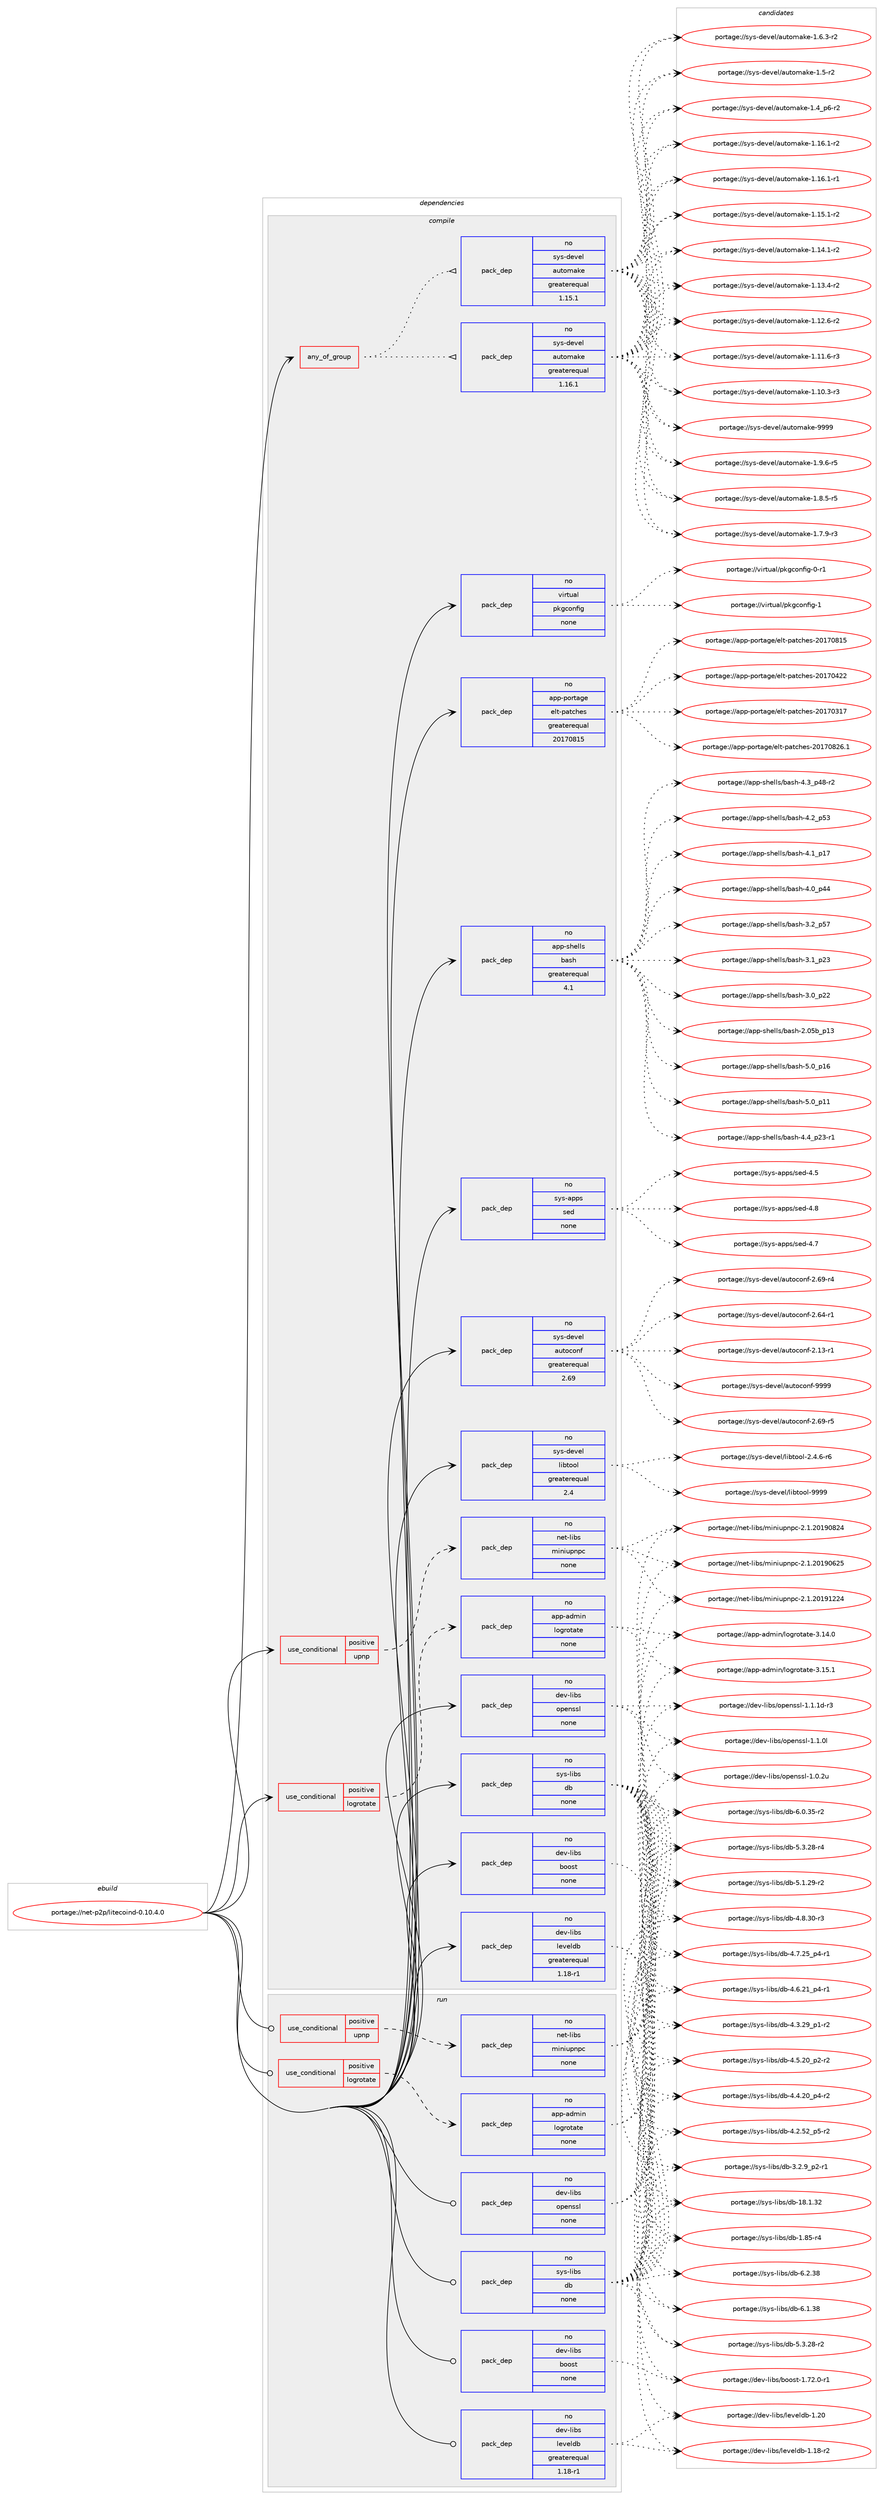 digraph prolog {

# *************
# Graph options
# *************

newrank=true;
concentrate=true;
compound=true;
graph [rankdir=LR,fontname=Helvetica,fontsize=10,ranksep=1.5];#, ranksep=2.5, nodesep=0.2];
edge  [arrowhead=vee];
node  [fontname=Helvetica,fontsize=10];

# **********
# The ebuild
# **********

subgraph cluster_leftcol {
color=gray;
rank=same;
label=<<i>ebuild</i>>;
id [label="portage://net-p2p/litecoind-0.10.4.0", color=red, width=4, href="../net-p2p/litecoind-0.10.4.0.svg"];
}

# ****************
# The dependencies
# ****************

subgraph cluster_midcol {
color=gray;
label=<<i>dependencies</i>>;
subgraph cluster_compile {
fillcolor="#eeeeee";
style=filled;
label=<<i>compile</i>>;
subgraph any1810 {
dependency113803 [label=<<TABLE BORDER="0" CELLBORDER="1" CELLSPACING="0" CELLPADDING="4"><TR><TD CELLPADDING="10">any_of_group</TD></TR></TABLE>>, shape=none, color=red];subgraph pack88782 {
dependency113804 [label=<<TABLE BORDER="0" CELLBORDER="1" CELLSPACING="0" CELLPADDING="4" WIDTH="220"><TR><TD ROWSPAN="6" CELLPADDING="30">pack_dep</TD></TR><TR><TD WIDTH="110">no</TD></TR><TR><TD>sys-devel</TD></TR><TR><TD>automake</TD></TR><TR><TD>greaterequal</TD></TR><TR><TD>1.16.1</TD></TR></TABLE>>, shape=none, color=blue];
}
dependency113803:e -> dependency113804:w [weight=20,style="dotted",arrowhead="oinv"];
subgraph pack88783 {
dependency113805 [label=<<TABLE BORDER="0" CELLBORDER="1" CELLSPACING="0" CELLPADDING="4" WIDTH="220"><TR><TD ROWSPAN="6" CELLPADDING="30">pack_dep</TD></TR><TR><TD WIDTH="110">no</TD></TR><TR><TD>sys-devel</TD></TR><TR><TD>automake</TD></TR><TR><TD>greaterequal</TD></TR><TR><TD>1.15.1</TD></TR></TABLE>>, shape=none, color=blue];
}
dependency113803:e -> dependency113805:w [weight=20,style="dotted",arrowhead="oinv"];
}
id:e -> dependency113803:w [weight=20,style="solid",arrowhead="vee"];
subgraph cond23112 {
dependency113806 [label=<<TABLE BORDER="0" CELLBORDER="1" CELLSPACING="0" CELLPADDING="4"><TR><TD ROWSPAN="3" CELLPADDING="10">use_conditional</TD></TR><TR><TD>positive</TD></TR><TR><TD>logrotate</TD></TR></TABLE>>, shape=none, color=red];
subgraph pack88784 {
dependency113807 [label=<<TABLE BORDER="0" CELLBORDER="1" CELLSPACING="0" CELLPADDING="4" WIDTH="220"><TR><TD ROWSPAN="6" CELLPADDING="30">pack_dep</TD></TR><TR><TD WIDTH="110">no</TD></TR><TR><TD>app-admin</TD></TR><TR><TD>logrotate</TD></TR><TR><TD>none</TD></TR><TR><TD></TD></TR></TABLE>>, shape=none, color=blue];
}
dependency113806:e -> dependency113807:w [weight=20,style="dashed",arrowhead="vee"];
}
id:e -> dependency113806:w [weight=20,style="solid",arrowhead="vee"];
subgraph cond23113 {
dependency113808 [label=<<TABLE BORDER="0" CELLBORDER="1" CELLSPACING="0" CELLPADDING="4"><TR><TD ROWSPAN="3" CELLPADDING="10">use_conditional</TD></TR><TR><TD>positive</TD></TR><TR><TD>upnp</TD></TR></TABLE>>, shape=none, color=red];
subgraph pack88785 {
dependency113809 [label=<<TABLE BORDER="0" CELLBORDER="1" CELLSPACING="0" CELLPADDING="4" WIDTH="220"><TR><TD ROWSPAN="6" CELLPADDING="30">pack_dep</TD></TR><TR><TD WIDTH="110">no</TD></TR><TR><TD>net-libs</TD></TR><TR><TD>miniupnpc</TD></TR><TR><TD>none</TD></TR><TR><TD></TD></TR></TABLE>>, shape=none, color=blue];
}
dependency113808:e -> dependency113809:w [weight=20,style="dashed",arrowhead="vee"];
}
id:e -> dependency113808:w [weight=20,style="solid",arrowhead="vee"];
subgraph pack88786 {
dependency113810 [label=<<TABLE BORDER="0" CELLBORDER="1" CELLSPACING="0" CELLPADDING="4" WIDTH="220"><TR><TD ROWSPAN="6" CELLPADDING="30">pack_dep</TD></TR><TR><TD WIDTH="110">no</TD></TR><TR><TD>app-portage</TD></TR><TR><TD>elt-patches</TD></TR><TR><TD>greaterequal</TD></TR><TR><TD>20170815</TD></TR></TABLE>>, shape=none, color=blue];
}
id:e -> dependency113810:w [weight=20,style="solid",arrowhead="vee"];
subgraph pack88787 {
dependency113811 [label=<<TABLE BORDER="0" CELLBORDER="1" CELLSPACING="0" CELLPADDING="4" WIDTH="220"><TR><TD ROWSPAN="6" CELLPADDING="30">pack_dep</TD></TR><TR><TD WIDTH="110">no</TD></TR><TR><TD>app-shells</TD></TR><TR><TD>bash</TD></TR><TR><TD>greaterequal</TD></TR><TR><TD>4.1</TD></TR></TABLE>>, shape=none, color=blue];
}
id:e -> dependency113811:w [weight=20,style="solid",arrowhead="vee"];
subgraph pack88788 {
dependency113812 [label=<<TABLE BORDER="0" CELLBORDER="1" CELLSPACING="0" CELLPADDING="4" WIDTH="220"><TR><TD ROWSPAN="6" CELLPADDING="30">pack_dep</TD></TR><TR><TD WIDTH="110">no</TD></TR><TR><TD>dev-libs</TD></TR><TR><TD>boost</TD></TR><TR><TD>none</TD></TR><TR><TD></TD></TR></TABLE>>, shape=none, color=blue];
}
id:e -> dependency113812:w [weight=20,style="solid",arrowhead="vee"];
subgraph pack88789 {
dependency113813 [label=<<TABLE BORDER="0" CELLBORDER="1" CELLSPACING="0" CELLPADDING="4" WIDTH="220"><TR><TD ROWSPAN="6" CELLPADDING="30">pack_dep</TD></TR><TR><TD WIDTH="110">no</TD></TR><TR><TD>dev-libs</TD></TR><TR><TD>leveldb</TD></TR><TR><TD>greaterequal</TD></TR><TR><TD>1.18-r1</TD></TR></TABLE>>, shape=none, color=blue];
}
id:e -> dependency113813:w [weight=20,style="solid",arrowhead="vee"];
subgraph pack88790 {
dependency113814 [label=<<TABLE BORDER="0" CELLBORDER="1" CELLSPACING="0" CELLPADDING="4" WIDTH="220"><TR><TD ROWSPAN="6" CELLPADDING="30">pack_dep</TD></TR><TR><TD WIDTH="110">no</TD></TR><TR><TD>dev-libs</TD></TR><TR><TD>openssl</TD></TR><TR><TD>none</TD></TR><TR><TD></TD></TR></TABLE>>, shape=none, color=blue];
}
id:e -> dependency113814:w [weight=20,style="solid",arrowhead="vee"];
subgraph pack88791 {
dependency113815 [label=<<TABLE BORDER="0" CELLBORDER="1" CELLSPACING="0" CELLPADDING="4" WIDTH="220"><TR><TD ROWSPAN="6" CELLPADDING="30">pack_dep</TD></TR><TR><TD WIDTH="110">no</TD></TR><TR><TD>sys-apps</TD></TR><TR><TD>sed</TD></TR><TR><TD>none</TD></TR><TR><TD></TD></TR></TABLE>>, shape=none, color=blue];
}
id:e -> dependency113815:w [weight=20,style="solid",arrowhead="vee"];
subgraph pack88792 {
dependency113816 [label=<<TABLE BORDER="0" CELLBORDER="1" CELLSPACING="0" CELLPADDING="4" WIDTH="220"><TR><TD ROWSPAN="6" CELLPADDING="30">pack_dep</TD></TR><TR><TD WIDTH="110">no</TD></TR><TR><TD>sys-devel</TD></TR><TR><TD>autoconf</TD></TR><TR><TD>greaterequal</TD></TR><TR><TD>2.69</TD></TR></TABLE>>, shape=none, color=blue];
}
id:e -> dependency113816:w [weight=20,style="solid",arrowhead="vee"];
subgraph pack88793 {
dependency113817 [label=<<TABLE BORDER="0" CELLBORDER="1" CELLSPACING="0" CELLPADDING="4" WIDTH="220"><TR><TD ROWSPAN="6" CELLPADDING="30">pack_dep</TD></TR><TR><TD WIDTH="110">no</TD></TR><TR><TD>sys-devel</TD></TR><TR><TD>libtool</TD></TR><TR><TD>greaterequal</TD></TR><TR><TD>2.4</TD></TR></TABLE>>, shape=none, color=blue];
}
id:e -> dependency113817:w [weight=20,style="solid",arrowhead="vee"];
subgraph pack88794 {
dependency113818 [label=<<TABLE BORDER="0" CELLBORDER="1" CELLSPACING="0" CELLPADDING="4" WIDTH="220"><TR><TD ROWSPAN="6" CELLPADDING="30">pack_dep</TD></TR><TR><TD WIDTH="110">no</TD></TR><TR><TD>sys-libs</TD></TR><TR><TD>db</TD></TR><TR><TD>none</TD></TR><TR><TD></TD></TR></TABLE>>, shape=none, color=blue];
}
id:e -> dependency113818:w [weight=20,style="solid",arrowhead="vee"];
subgraph pack88795 {
dependency113819 [label=<<TABLE BORDER="0" CELLBORDER="1" CELLSPACING="0" CELLPADDING="4" WIDTH="220"><TR><TD ROWSPAN="6" CELLPADDING="30">pack_dep</TD></TR><TR><TD WIDTH="110">no</TD></TR><TR><TD>virtual</TD></TR><TR><TD>pkgconfig</TD></TR><TR><TD>none</TD></TR><TR><TD></TD></TR></TABLE>>, shape=none, color=blue];
}
id:e -> dependency113819:w [weight=20,style="solid",arrowhead="vee"];
}
subgraph cluster_compileandrun {
fillcolor="#eeeeee";
style=filled;
label=<<i>compile and run</i>>;
}
subgraph cluster_run {
fillcolor="#eeeeee";
style=filled;
label=<<i>run</i>>;
subgraph cond23114 {
dependency113820 [label=<<TABLE BORDER="0" CELLBORDER="1" CELLSPACING="0" CELLPADDING="4"><TR><TD ROWSPAN="3" CELLPADDING="10">use_conditional</TD></TR><TR><TD>positive</TD></TR><TR><TD>logrotate</TD></TR></TABLE>>, shape=none, color=red];
subgraph pack88796 {
dependency113821 [label=<<TABLE BORDER="0" CELLBORDER="1" CELLSPACING="0" CELLPADDING="4" WIDTH="220"><TR><TD ROWSPAN="6" CELLPADDING="30">pack_dep</TD></TR><TR><TD WIDTH="110">no</TD></TR><TR><TD>app-admin</TD></TR><TR><TD>logrotate</TD></TR><TR><TD>none</TD></TR><TR><TD></TD></TR></TABLE>>, shape=none, color=blue];
}
dependency113820:e -> dependency113821:w [weight=20,style="dashed",arrowhead="vee"];
}
id:e -> dependency113820:w [weight=20,style="solid",arrowhead="odot"];
subgraph cond23115 {
dependency113822 [label=<<TABLE BORDER="0" CELLBORDER="1" CELLSPACING="0" CELLPADDING="4"><TR><TD ROWSPAN="3" CELLPADDING="10">use_conditional</TD></TR><TR><TD>positive</TD></TR><TR><TD>upnp</TD></TR></TABLE>>, shape=none, color=red];
subgraph pack88797 {
dependency113823 [label=<<TABLE BORDER="0" CELLBORDER="1" CELLSPACING="0" CELLPADDING="4" WIDTH="220"><TR><TD ROWSPAN="6" CELLPADDING="30">pack_dep</TD></TR><TR><TD WIDTH="110">no</TD></TR><TR><TD>net-libs</TD></TR><TR><TD>miniupnpc</TD></TR><TR><TD>none</TD></TR><TR><TD></TD></TR></TABLE>>, shape=none, color=blue];
}
dependency113822:e -> dependency113823:w [weight=20,style="dashed",arrowhead="vee"];
}
id:e -> dependency113822:w [weight=20,style="solid",arrowhead="odot"];
subgraph pack88798 {
dependency113824 [label=<<TABLE BORDER="0" CELLBORDER="1" CELLSPACING="0" CELLPADDING="4" WIDTH="220"><TR><TD ROWSPAN="6" CELLPADDING="30">pack_dep</TD></TR><TR><TD WIDTH="110">no</TD></TR><TR><TD>dev-libs</TD></TR><TR><TD>boost</TD></TR><TR><TD>none</TD></TR><TR><TD></TD></TR></TABLE>>, shape=none, color=blue];
}
id:e -> dependency113824:w [weight=20,style="solid",arrowhead="odot"];
subgraph pack88799 {
dependency113825 [label=<<TABLE BORDER="0" CELLBORDER="1" CELLSPACING="0" CELLPADDING="4" WIDTH="220"><TR><TD ROWSPAN="6" CELLPADDING="30">pack_dep</TD></TR><TR><TD WIDTH="110">no</TD></TR><TR><TD>dev-libs</TD></TR><TR><TD>leveldb</TD></TR><TR><TD>greaterequal</TD></TR><TR><TD>1.18-r1</TD></TR></TABLE>>, shape=none, color=blue];
}
id:e -> dependency113825:w [weight=20,style="solid",arrowhead="odot"];
subgraph pack88800 {
dependency113826 [label=<<TABLE BORDER="0" CELLBORDER="1" CELLSPACING="0" CELLPADDING="4" WIDTH="220"><TR><TD ROWSPAN="6" CELLPADDING="30">pack_dep</TD></TR><TR><TD WIDTH="110">no</TD></TR><TR><TD>dev-libs</TD></TR><TR><TD>openssl</TD></TR><TR><TD>none</TD></TR><TR><TD></TD></TR></TABLE>>, shape=none, color=blue];
}
id:e -> dependency113826:w [weight=20,style="solid",arrowhead="odot"];
subgraph pack88801 {
dependency113827 [label=<<TABLE BORDER="0" CELLBORDER="1" CELLSPACING="0" CELLPADDING="4" WIDTH="220"><TR><TD ROWSPAN="6" CELLPADDING="30">pack_dep</TD></TR><TR><TD WIDTH="110">no</TD></TR><TR><TD>sys-libs</TD></TR><TR><TD>db</TD></TR><TR><TD>none</TD></TR><TR><TD></TD></TR></TABLE>>, shape=none, color=blue];
}
id:e -> dependency113827:w [weight=20,style="solid",arrowhead="odot"];
}
}

# **************
# The candidates
# **************

subgraph cluster_choices {
rank=same;
color=gray;
label=<<i>candidates</i>>;

subgraph choice88782 {
color=black;
nodesep=1;
choice115121115451001011181011084797117116111109971071014557575757 [label="portage://sys-devel/automake-9999", color=red, width=4,href="../sys-devel/automake-9999.svg"];
choice115121115451001011181011084797117116111109971071014549465746544511453 [label="portage://sys-devel/automake-1.9.6-r5", color=red, width=4,href="../sys-devel/automake-1.9.6-r5.svg"];
choice115121115451001011181011084797117116111109971071014549465646534511453 [label="portage://sys-devel/automake-1.8.5-r5", color=red, width=4,href="../sys-devel/automake-1.8.5-r5.svg"];
choice115121115451001011181011084797117116111109971071014549465546574511451 [label="portage://sys-devel/automake-1.7.9-r3", color=red, width=4,href="../sys-devel/automake-1.7.9-r3.svg"];
choice115121115451001011181011084797117116111109971071014549465446514511450 [label="portage://sys-devel/automake-1.6.3-r2", color=red, width=4,href="../sys-devel/automake-1.6.3-r2.svg"];
choice11512111545100101118101108479711711611110997107101454946534511450 [label="portage://sys-devel/automake-1.5-r2", color=red, width=4,href="../sys-devel/automake-1.5-r2.svg"];
choice115121115451001011181011084797117116111109971071014549465295112544511450 [label="portage://sys-devel/automake-1.4_p6-r2", color=red, width=4,href="../sys-devel/automake-1.4_p6-r2.svg"];
choice11512111545100101118101108479711711611110997107101454946495446494511450 [label="portage://sys-devel/automake-1.16.1-r2", color=red, width=4,href="../sys-devel/automake-1.16.1-r2.svg"];
choice11512111545100101118101108479711711611110997107101454946495446494511449 [label="portage://sys-devel/automake-1.16.1-r1", color=red, width=4,href="../sys-devel/automake-1.16.1-r1.svg"];
choice11512111545100101118101108479711711611110997107101454946495346494511450 [label="portage://sys-devel/automake-1.15.1-r2", color=red, width=4,href="../sys-devel/automake-1.15.1-r2.svg"];
choice11512111545100101118101108479711711611110997107101454946495246494511450 [label="portage://sys-devel/automake-1.14.1-r2", color=red, width=4,href="../sys-devel/automake-1.14.1-r2.svg"];
choice11512111545100101118101108479711711611110997107101454946495146524511450 [label="portage://sys-devel/automake-1.13.4-r2", color=red, width=4,href="../sys-devel/automake-1.13.4-r2.svg"];
choice11512111545100101118101108479711711611110997107101454946495046544511450 [label="portage://sys-devel/automake-1.12.6-r2", color=red, width=4,href="../sys-devel/automake-1.12.6-r2.svg"];
choice11512111545100101118101108479711711611110997107101454946494946544511451 [label="portage://sys-devel/automake-1.11.6-r3", color=red, width=4,href="../sys-devel/automake-1.11.6-r3.svg"];
choice11512111545100101118101108479711711611110997107101454946494846514511451 [label="portage://sys-devel/automake-1.10.3-r3", color=red, width=4,href="../sys-devel/automake-1.10.3-r3.svg"];
dependency113804:e -> choice115121115451001011181011084797117116111109971071014557575757:w [style=dotted,weight="100"];
dependency113804:e -> choice115121115451001011181011084797117116111109971071014549465746544511453:w [style=dotted,weight="100"];
dependency113804:e -> choice115121115451001011181011084797117116111109971071014549465646534511453:w [style=dotted,weight="100"];
dependency113804:e -> choice115121115451001011181011084797117116111109971071014549465546574511451:w [style=dotted,weight="100"];
dependency113804:e -> choice115121115451001011181011084797117116111109971071014549465446514511450:w [style=dotted,weight="100"];
dependency113804:e -> choice11512111545100101118101108479711711611110997107101454946534511450:w [style=dotted,weight="100"];
dependency113804:e -> choice115121115451001011181011084797117116111109971071014549465295112544511450:w [style=dotted,weight="100"];
dependency113804:e -> choice11512111545100101118101108479711711611110997107101454946495446494511450:w [style=dotted,weight="100"];
dependency113804:e -> choice11512111545100101118101108479711711611110997107101454946495446494511449:w [style=dotted,weight="100"];
dependency113804:e -> choice11512111545100101118101108479711711611110997107101454946495346494511450:w [style=dotted,weight="100"];
dependency113804:e -> choice11512111545100101118101108479711711611110997107101454946495246494511450:w [style=dotted,weight="100"];
dependency113804:e -> choice11512111545100101118101108479711711611110997107101454946495146524511450:w [style=dotted,weight="100"];
dependency113804:e -> choice11512111545100101118101108479711711611110997107101454946495046544511450:w [style=dotted,weight="100"];
dependency113804:e -> choice11512111545100101118101108479711711611110997107101454946494946544511451:w [style=dotted,weight="100"];
dependency113804:e -> choice11512111545100101118101108479711711611110997107101454946494846514511451:w [style=dotted,weight="100"];
}
subgraph choice88783 {
color=black;
nodesep=1;
choice115121115451001011181011084797117116111109971071014557575757 [label="portage://sys-devel/automake-9999", color=red, width=4,href="../sys-devel/automake-9999.svg"];
choice115121115451001011181011084797117116111109971071014549465746544511453 [label="portage://sys-devel/automake-1.9.6-r5", color=red, width=4,href="../sys-devel/automake-1.9.6-r5.svg"];
choice115121115451001011181011084797117116111109971071014549465646534511453 [label="portage://sys-devel/automake-1.8.5-r5", color=red, width=4,href="../sys-devel/automake-1.8.5-r5.svg"];
choice115121115451001011181011084797117116111109971071014549465546574511451 [label="portage://sys-devel/automake-1.7.9-r3", color=red, width=4,href="../sys-devel/automake-1.7.9-r3.svg"];
choice115121115451001011181011084797117116111109971071014549465446514511450 [label="portage://sys-devel/automake-1.6.3-r2", color=red, width=4,href="../sys-devel/automake-1.6.3-r2.svg"];
choice11512111545100101118101108479711711611110997107101454946534511450 [label="portage://sys-devel/automake-1.5-r2", color=red, width=4,href="../sys-devel/automake-1.5-r2.svg"];
choice115121115451001011181011084797117116111109971071014549465295112544511450 [label="portage://sys-devel/automake-1.4_p6-r2", color=red, width=4,href="../sys-devel/automake-1.4_p6-r2.svg"];
choice11512111545100101118101108479711711611110997107101454946495446494511450 [label="portage://sys-devel/automake-1.16.1-r2", color=red, width=4,href="../sys-devel/automake-1.16.1-r2.svg"];
choice11512111545100101118101108479711711611110997107101454946495446494511449 [label="portage://sys-devel/automake-1.16.1-r1", color=red, width=4,href="../sys-devel/automake-1.16.1-r1.svg"];
choice11512111545100101118101108479711711611110997107101454946495346494511450 [label="portage://sys-devel/automake-1.15.1-r2", color=red, width=4,href="../sys-devel/automake-1.15.1-r2.svg"];
choice11512111545100101118101108479711711611110997107101454946495246494511450 [label="portage://sys-devel/automake-1.14.1-r2", color=red, width=4,href="../sys-devel/automake-1.14.1-r2.svg"];
choice11512111545100101118101108479711711611110997107101454946495146524511450 [label="portage://sys-devel/automake-1.13.4-r2", color=red, width=4,href="../sys-devel/automake-1.13.4-r2.svg"];
choice11512111545100101118101108479711711611110997107101454946495046544511450 [label="portage://sys-devel/automake-1.12.6-r2", color=red, width=4,href="../sys-devel/automake-1.12.6-r2.svg"];
choice11512111545100101118101108479711711611110997107101454946494946544511451 [label="portage://sys-devel/automake-1.11.6-r3", color=red, width=4,href="../sys-devel/automake-1.11.6-r3.svg"];
choice11512111545100101118101108479711711611110997107101454946494846514511451 [label="portage://sys-devel/automake-1.10.3-r3", color=red, width=4,href="../sys-devel/automake-1.10.3-r3.svg"];
dependency113805:e -> choice115121115451001011181011084797117116111109971071014557575757:w [style=dotted,weight="100"];
dependency113805:e -> choice115121115451001011181011084797117116111109971071014549465746544511453:w [style=dotted,weight="100"];
dependency113805:e -> choice115121115451001011181011084797117116111109971071014549465646534511453:w [style=dotted,weight="100"];
dependency113805:e -> choice115121115451001011181011084797117116111109971071014549465546574511451:w [style=dotted,weight="100"];
dependency113805:e -> choice115121115451001011181011084797117116111109971071014549465446514511450:w [style=dotted,weight="100"];
dependency113805:e -> choice11512111545100101118101108479711711611110997107101454946534511450:w [style=dotted,weight="100"];
dependency113805:e -> choice115121115451001011181011084797117116111109971071014549465295112544511450:w [style=dotted,weight="100"];
dependency113805:e -> choice11512111545100101118101108479711711611110997107101454946495446494511450:w [style=dotted,weight="100"];
dependency113805:e -> choice11512111545100101118101108479711711611110997107101454946495446494511449:w [style=dotted,weight="100"];
dependency113805:e -> choice11512111545100101118101108479711711611110997107101454946495346494511450:w [style=dotted,weight="100"];
dependency113805:e -> choice11512111545100101118101108479711711611110997107101454946495246494511450:w [style=dotted,weight="100"];
dependency113805:e -> choice11512111545100101118101108479711711611110997107101454946495146524511450:w [style=dotted,weight="100"];
dependency113805:e -> choice11512111545100101118101108479711711611110997107101454946495046544511450:w [style=dotted,weight="100"];
dependency113805:e -> choice11512111545100101118101108479711711611110997107101454946494946544511451:w [style=dotted,weight="100"];
dependency113805:e -> choice11512111545100101118101108479711711611110997107101454946494846514511451:w [style=dotted,weight="100"];
}
subgraph choice88784 {
color=black;
nodesep=1;
choice971121124597100109105110471081111031141111169711610145514649534649 [label="portage://app-admin/logrotate-3.15.1", color=red, width=4,href="../app-admin/logrotate-3.15.1.svg"];
choice971121124597100109105110471081111031141111169711610145514649524648 [label="portage://app-admin/logrotate-3.14.0", color=red, width=4,href="../app-admin/logrotate-3.14.0.svg"];
dependency113807:e -> choice971121124597100109105110471081111031141111169711610145514649534649:w [style=dotted,weight="100"];
dependency113807:e -> choice971121124597100109105110471081111031141111169711610145514649524648:w [style=dotted,weight="100"];
}
subgraph choice88785 {
color=black;
nodesep=1;
choice1101011164510810598115471091051101051171121101129945504649465048495749505052 [label="portage://net-libs/miniupnpc-2.1.20191224", color=red, width=4,href="../net-libs/miniupnpc-2.1.20191224.svg"];
choice1101011164510810598115471091051101051171121101129945504649465048495748565052 [label="portage://net-libs/miniupnpc-2.1.20190824", color=red, width=4,href="../net-libs/miniupnpc-2.1.20190824.svg"];
choice1101011164510810598115471091051101051171121101129945504649465048495748545053 [label="portage://net-libs/miniupnpc-2.1.20190625", color=red, width=4,href="../net-libs/miniupnpc-2.1.20190625.svg"];
dependency113809:e -> choice1101011164510810598115471091051101051171121101129945504649465048495749505052:w [style=dotted,weight="100"];
dependency113809:e -> choice1101011164510810598115471091051101051171121101129945504649465048495748565052:w [style=dotted,weight="100"];
dependency113809:e -> choice1101011164510810598115471091051101051171121101129945504649465048495748545053:w [style=dotted,weight="100"];
}
subgraph choice88786 {
color=black;
nodesep=1;
choice971121124511211111411697103101471011081164511297116991041011154550484955485650544649 [label="portage://app-portage/elt-patches-20170826.1", color=red, width=4,href="../app-portage/elt-patches-20170826.1.svg"];
choice97112112451121111141169710310147101108116451129711699104101115455048495548564953 [label="portage://app-portage/elt-patches-20170815", color=red, width=4,href="../app-portage/elt-patches-20170815.svg"];
choice97112112451121111141169710310147101108116451129711699104101115455048495548525050 [label="portage://app-portage/elt-patches-20170422", color=red, width=4,href="../app-portage/elt-patches-20170422.svg"];
choice97112112451121111141169710310147101108116451129711699104101115455048495548514955 [label="portage://app-portage/elt-patches-20170317", color=red, width=4,href="../app-portage/elt-patches-20170317.svg"];
dependency113810:e -> choice971121124511211111411697103101471011081164511297116991041011154550484955485650544649:w [style=dotted,weight="100"];
dependency113810:e -> choice97112112451121111141169710310147101108116451129711699104101115455048495548564953:w [style=dotted,weight="100"];
dependency113810:e -> choice97112112451121111141169710310147101108116451129711699104101115455048495548525050:w [style=dotted,weight="100"];
dependency113810:e -> choice97112112451121111141169710310147101108116451129711699104101115455048495548514955:w [style=dotted,weight="100"];
}
subgraph choice88787 {
color=black;
nodesep=1;
choice971121124511510410110810811547989711510445534648951124954 [label="portage://app-shells/bash-5.0_p16", color=red, width=4,href="../app-shells/bash-5.0_p16.svg"];
choice971121124511510410110810811547989711510445534648951124949 [label="portage://app-shells/bash-5.0_p11", color=red, width=4,href="../app-shells/bash-5.0_p11.svg"];
choice9711211245115104101108108115479897115104455246529511250514511449 [label="portage://app-shells/bash-4.4_p23-r1", color=red, width=4,href="../app-shells/bash-4.4_p23-r1.svg"];
choice9711211245115104101108108115479897115104455246519511252564511450 [label="portage://app-shells/bash-4.3_p48-r2", color=red, width=4,href="../app-shells/bash-4.3_p48-r2.svg"];
choice971121124511510410110810811547989711510445524650951125351 [label="portage://app-shells/bash-4.2_p53", color=red, width=4,href="../app-shells/bash-4.2_p53.svg"];
choice971121124511510410110810811547989711510445524649951124955 [label="portage://app-shells/bash-4.1_p17", color=red, width=4,href="../app-shells/bash-4.1_p17.svg"];
choice971121124511510410110810811547989711510445524648951125252 [label="portage://app-shells/bash-4.0_p44", color=red, width=4,href="../app-shells/bash-4.0_p44.svg"];
choice971121124511510410110810811547989711510445514650951125355 [label="portage://app-shells/bash-3.2_p57", color=red, width=4,href="../app-shells/bash-3.2_p57.svg"];
choice971121124511510410110810811547989711510445514649951125051 [label="portage://app-shells/bash-3.1_p23", color=red, width=4,href="../app-shells/bash-3.1_p23.svg"];
choice971121124511510410110810811547989711510445514648951125050 [label="portage://app-shells/bash-3.0_p22", color=red, width=4,href="../app-shells/bash-3.0_p22.svg"];
choice9711211245115104101108108115479897115104455046485398951124951 [label="portage://app-shells/bash-2.05b_p13", color=red, width=4,href="../app-shells/bash-2.05b_p13.svg"];
dependency113811:e -> choice971121124511510410110810811547989711510445534648951124954:w [style=dotted,weight="100"];
dependency113811:e -> choice971121124511510410110810811547989711510445534648951124949:w [style=dotted,weight="100"];
dependency113811:e -> choice9711211245115104101108108115479897115104455246529511250514511449:w [style=dotted,weight="100"];
dependency113811:e -> choice9711211245115104101108108115479897115104455246519511252564511450:w [style=dotted,weight="100"];
dependency113811:e -> choice971121124511510410110810811547989711510445524650951125351:w [style=dotted,weight="100"];
dependency113811:e -> choice971121124511510410110810811547989711510445524649951124955:w [style=dotted,weight="100"];
dependency113811:e -> choice971121124511510410110810811547989711510445524648951125252:w [style=dotted,weight="100"];
dependency113811:e -> choice971121124511510410110810811547989711510445514650951125355:w [style=dotted,weight="100"];
dependency113811:e -> choice971121124511510410110810811547989711510445514649951125051:w [style=dotted,weight="100"];
dependency113811:e -> choice971121124511510410110810811547989711510445514648951125050:w [style=dotted,weight="100"];
dependency113811:e -> choice9711211245115104101108108115479897115104455046485398951124951:w [style=dotted,weight="100"];
}
subgraph choice88788 {
color=black;
nodesep=1;
choice10010111845108105981154798111111115116454946555046484511449 [label="portage://dev-libs/boost-1.72.0-r1", color=red, width=4,href="../dev-libs/boost-1.72.0-r1.svg"];
dependency113812:e -> choice10010111845108105981154798111111115116454946555046484511449:w [style=dotted,weight="100"];
}
subgraph choice88789 {
color=black;
nodesep=1;
choice100101118451081059811547108101118101108100984549465048 [label="portage://dev-libs/leveldb-1.20", color=red, width=4,href="../dev-libs/leveldb-1.20.svg"];
choice1001011184510810598115471081011181011081009845494649564511450 [label="portage://dev-libs/leveldb-1.18-r2", color=red, width=4,href="../dev-libs/leveldb-1.18-r2.svg"];
dependency113813:e -> choice100101118451081059811547108101118101108100984549465048:w [style=dotted,weight="100"];
dependency113813:e -> choice1001011184510810598115471081011181011081009845494649564511450:w [style=dotted,weight="100"];
}
subgraph choice88790 {
color=black;
nodesep=1;
choice1001011184510810598115471111121011101151151084549464946491004511451 [label="portage://dev-libs/openssl-1.1.1d-r3", color=red, width=4,href="../dev-libs/openssl-1.1.1d-r3.svg"];
choice100101118451081059811547111112101110115115108454946494648108 [label="portage://dev-libs/openssl-1.1.0l", color=red, width=4,href="../dev-libs/openssl-1.1.0l.svg"];
choice100101118451081059811547111112101110115115108454946484650117 [label="portage://dev-libs/openssl-1.0.2u", color=red, width=4,href="../dev-libs/openssl-1.0.2u.svg"];
dependency113814:e -> choice1001011184510810598115471111121011101151151084549464946491004511451:w [style=dotted,weight="100"];
dependency113814:e -> choice100101118451081059811547111112101110115115108454946494648108:w [style=dotted,weight="100"];
dependency113814:e -> choice100101118451081059811547111112101110115115108454946484650117:w [style=dotted,weight="100"];
}
subgraph choice88791 {
color=black;
nodesep=1;
choice11512111545971121121154711510110045524656 [label="portage://sys-apps/sed-4.8", color=red, width=4,href="../sys-apps/sed-4.8.svg"];
choice11512111545971121121154711510110045524655 [label="portage://sys-apps/sed-4.7", color=red, width=4,href="../sys-apps/sed-4.7.svg"];
choice11512111545971121121154711510110045524653 [label="portage://sys-apps/sed-4.5", color=red, width=4,href="../sys-apps/sed-4.5.svg"];
dependency113815:e -> choice11512111545971121121154711510110045524656:w [style=dotted,weight="100"];
dependency113815:e -> choice11512111545971121121154711510110045524655:w [style=dotted,weight="100"];
dependency113815:e -> choice11512111545971121121154711510110045524653:w [style=dotted,weight="100"];
}
subgraph choice88792 {
color=black;
nodesep=1;
choice115121115451001011181011084797117116111991111101024557575757 [label="portage://sys-devel/autoconf-9999", color=red, width=4,href="../sys-devel/autoconf-9999.svg"];
choice1151211154510010111810110847971171161119911111010245504654574511453 [label="portage://sys-devel/autoconf-2.69-r5", color=red, width=4,href="../sys-devel/autoconf-2.69-r5.svg"];
choice1151211154510010111810110847971171161119911111010245504654574511452 [label="portage://sys-devel/autoconf-2.69-r4", color=red, width=4,href="../sys-devel/autoconf-2.69-r4.svg"];
choice1151211154510010111810110847971171161119911111010245504654524511449 [label="portage://sys-devel/autoconf-2.64-r1", color=red, width=4,href="../sys-devel/autoconf-2.64-r1.svg"];
choice1151211154510010111810110847971171161119911111010245504649514511449 [label="portage://sys-devel/autoconf-2.13-r1", color=red, width=4,href="../sys-devel/autoconf-2.13-r1.svg"];
dependency113816:e -> choice115121115451001011181011084797117116111991111101024557575757:w [style=dotted,weight="100"];
dependency113816:e -> choice1151211154510010111810110847971171161119911111010245504654574511453:w [style=dotted,weight="100"];
dependency113816:e -> choice1151211154510010111810110847971171161119911111010245504654574511452:w [style=dotted,weight="100"];
dependency113816:e -> choice1151211154510010111810110847971171161119911111010245504654524511449:w [style=dotted,weight="100"];
dependency113816:e -> choice1151211154510010111810110847971171161119911111010245504649514511449:w [style=dotted,weight="100"];
}
subgraph choice88793 {
color=black;
nodesep=1;
choice1151211154510010111810110847108105981161111111084557575757 [label="portage://sys-devel/libtool-9999", color=red, width=4,href="../sys-devel/libtool-9999.svg"];
choice1151211154510010111810110847108105981161111111084550465246544511454 [label="portage://sys-devel/libtool-2.4.6-r6", color=red, width=4,href="../sys-devel/libtool-2.4.6-r6.svg"];
dependency113817:e -> choice1151211154510010111810110847108105981161111111084557575757:w [style=dotted,weight="100"];
dependency113817:e -> choice1151211154510010111810110847108105981161111111084550465246544511454:w [style=dotted,weight="100"];
}
subgraph choice88794 {
color=black;
nodesep=1;
choice1151211154510810598115471009845544650465156 [label="portage://sys-libs/db-6.2.38", color=red, width=4,href="../sys-libs/db-6.2.38.svg"];
choice1151211154510810598115471009845544649465156 [label="portage://sys-libs/db-6.1.38", color=red, width=4,href="../sys-libs/db-6.1.38.svg"];
choice11512111545108105981154710098455446484651534511450 [label="portage://sys-libs/db-6.0.35-r2", color=red, width=4,href="../sys-libs/db-6.0.35-r2.svg"];
choice11512111545108105981154710098455346514650564511452 [label="portage://sys-libs/db-5.3.28-r4", color=red, width=4,href="../sys-libs/db-5.3.28-r4.svg"];
choice11512111545108105981154710098455346514650564511450 [label="portage://sys-libs/db-5.3.28-r2", color=red, width=4,href="../sys-libs/db-5.3.28-r2.svg"];
choice11512111545108105981154710098455346494650574511450 [label="portage://sys-libs/db-5.1.29-r2", color=red, width=4,href="../sys-libs/db-5.1.29-r2.svg"];
choice11512111545108105981154710098455246564651484511451 [label="portage://sys-libs/db-4.8.30-r3", color=red, width=4,href="../sys-libs/db-4.8.30-r3.svg"];
choice115121115451081059811547100984552465546505395112524511449 [label="portage://sys-libs/db-4.7.25_p4-r1", color=red, width=4,href="../sys-libs/db-4.7.25_p4-r1.svg"];
choice115121115451081059811547100984552465446504995112524511449 [label="portage://sys-libs/db-4.6.21_p4-r1", color=red, width=4,href="../sys-libs/db-4.6.21_p4-r1.svg"];
choice115121115451081059811547100984552465346504895112504511450 [label="portage://sys-libs/db-4.5.20_p2-r2", color=red, width=4,href="../sys-libs/db-4.5.20_p2-r2.svg"];
choice115121115451081059811547100984552465246504895112524511450 [label="portage://sys-libs/db-4.4.20_p4-r2", color=red, width=4,href="../sys-libs/db-4.4.20_p4-r2.svg"];
choice115121115451081059811547100984552465146505795112494511450 [label="portage://sys-libs/db-4.3.29_p1-r2", color=red, width=4,href="../sys-libs/db-4.3.29_p1-r2.svg"];
choice115121115451081059811547100984552465046535095112534511450 [label="portage://sys-libs/db-4.2.52_p5-r2", color=red, width=4,href="../sys-libs/db-4.2.52_p5-r2.svg"];
choice1151211154510810598115471009845514650465795112504511449 [label="portage://sys-libs/db-3.2.9_p2-r1", color=red, width=4,href="../sys-libs/db-3.2.9_p2-r1.svg"];
choice115121115451081059811547100984549564649465150 [label="portage://sys-libs/db-18.1.32", color=red, width=4,href="../sys-libs/db-18.1.32.svg"];
choice1151211154510810598115471009845494656534511452 [label="portage://sys-libs/db-1.85-r4", color=red, width=4,href="../sys-libs/db-1.85-r4.svg"];
dependency113818:e -> choice1151211154510810598115471009845544650465156:w [style=dotted,weight="100"];
dependency113818:e -> choice1151211154510810598115471009845544649465156:w [style=dotted,weight="100"];
dependency113818:e -> choice11512111545108105981154710098455446484651534511450:w [style=dotted,weight="100"];
dependency113818:e -> choice11512111545108105981154710098455346514650564511452:w [style=dotted,weight="100"];
dependency113818:e -> choice11512111545108105981154710098455346514650564511450:w [style=dotted,weight="100"];
dependency113818:e -> choice11512111545108105981154710098455346494650574511450:w [style=dotted,weight="100"];
dependency113818:e -> choice11512111545108105981154710098455246564651484511451:w [style=dotted,weight="100"];
dependency113818:e -> choice115121115451081059811547100984552465546505395112524511449:w [style=dotted,weight="100"];
dependency113818:e -> choice115121115451081059811547100984552465446504995112524511449:w [style=dotted,weight="100"];
dependency113818:e -> choice115121115451081059811547100984552465346504895112504511450:w [style=dotted,weight="100"];
dependency113818:e -> choice115121115451081059811547100984552465246504895112524511450:w [style=dotted,weight="100"];
dependency113818:e -> choice115121115451081059811547100984552465146505795112494511450:w [style=dotted,weight="100"];
dependency113818:e -> choice115121115451081059811547100984552465046535095112534511450:w [style=dotted,weight="100"];
dependency113818:e -> choice1151211154510810598115471009845514650465795112504511449:w [style=dotted,weight="100"];
dependency113818:e -> choice115121115451081059811547100984549564649465150:w [style=dotted,weight="100"];
dependency113818:e -> choice1151211154510810598115471009845494656534511452:w [style=dotted,weight="100"];
}
subgraph choice88795 {
color=black;
nodesep=1;
choice1181051141161179710847112107103991111101021051034549 [label="portage://virtual/pkgconfig-1", color=red, width=4,href="../virtual/pkgconfig-1.svg"];
choice11810511411611797108471121071039911111010210510345484511449 [label="portage://virtual/pkgconfig-0-r1", color=red, width=4,href="../virtual/pkgconfig-0-r1.svg"];
dependency113819:e -> choice1181051141161179710847112107103991111101021051034549:w [style=dotted,weight="100"];
dependency113819:e -> choice11810511411611797108471121071039911111010210510345484511449:w [style=dotted,weight="100"];
}
subgraph choice88796 {
color=black;
nodesep=1;
choice971121124597100109105110471081111031141111169711610145514649534649 [label="portage://app-admin/logrotate-3.15.1", color=red, width=4,href="../app-admin/logrotate-3.15.1.svg"];
choice971121124597100109105110471081111031141111169711610145514649524648 [label="portage://app-admin/logrotate-3.14.0", color=red, width=4,href="../app-admin/logrotate-3.14.0.svg"];
dependency113821:e -> choice971121124597100109105110471081111031141111169711610145514649534649:w [style=dotted,weight="100"];
dependency113821:e -> choice971121124597100109105110471081111031141111169711610145514649524648:w [style=dotted,weight="100"];
}
subgraph choice88797 {
color=black;
nodesep=1;
choice1101011164510810598115471091051101051171121101129945504649465048495749505052 [label="portage://net-libs/miniupnpc-2.1.20191224", color=red, width=4,href="../net-libs/miniupnpc-2.1.20191224.svg"];
choice1101011164510810598115471091051101051171121101129945504649465048495748565052 [label="portage://net-libs/miniupnpc-2.1.20190824", color=red, width=4,href="../net-libs/miniupnpc-2.1.20190824.svg"];
choice1101011164510810598115471091051101051171121101129945504649465048495748545053 [label="portage://net-libs/miniupnpc-2.1.20190625", color=red, width=4,href="../net-libs/miniupnpc-2.1.20190625.svg"];
dependency113823:e -> choice1101011164510810598115471091051101051171121101129945504649465048495749505052:w [style=dotted,weight="100"];
dependency113823:e -> choice1101011164510810598115471091051101051171121101129945504649465048495748565052:w [style=dotted,weight="100"];
dependency113823:e -> choice1101011164510810598115471091051101051171121101129945504649465048495748545053:w [style=dotted,weight="100"];
}
subgraph choice88798 {
color=black;
nodesep=1;
choice10010111845108105981154798111111115116454946555046484511449 [label="portage://dev-libs/boost-1.72.0-r1", color=red, width=4,href="../dev-libs/boost-1.72.0-r1.svg"];
dependency113824:e -> choice10010111845108105981154798111111115116454946555046484511449:w [style=dotted,weight="100"];
}
subgraph choice88799 {
color=black;
nodesep=1;
choice100101118451081059811547108101118101108100984549465048 [label="portage://dev-libs/leveldb-1.20", color=red, width=4,href="../dev-libs/leveldb-1.20.svg"];
choice1001011184510810598115471081011181011081009845494649564511450 [label="portage://dev-libs/leveldb-1.18-r2", color=red, width=4,href="../dev-libs/leveldb-1.18-r2.svg"];
dependency113825:e -> choice100101118451081059811547108101118101108100984549465048:w [style=dotted,weight="100"];
dependency113825:e -> choice1001011184510810598115471081011181011081009845494649564511450:w [style=dotted,weight="100"];
}
subgraph choice88800 {
color=black;
nodesep=1;
choice1001011184510810598115471111121011101151151084549464946491004511451 [label="portage://dev-libs/openssl-1.1.1d-r3", color=red, width=4,href="../dev-libs/openssl-1.1.1d-r3.svg"];
choice100101118451081059811547111112101110115115108454946494648108 [label="portage://dev-libs/openssl-1.1.0l", color=red, width=4,href="../dev-libs/openssl-1.1.0l.svg"];
choice100101118451081059811547111112101110115115108454946484650117 [label="portage://dev-libs/openssl-1.0.2u", color=red, width=4,href="../dev-libs/openssl-1.0.2u.svg"];
dependency113826:e -> choice1001011184510810598115471111121011101151151084549464946491004511451:w [style=dotted,weight="100"];
dependency113826:e -> choice100101118451081059811547111112101110115115108454946494648108:w [style=dotted,weight="100"];
dependency113826:e -> choice100101118451081059811547111112101110115115108454946484650117:w [style=dotted,weight="100"];
}
subgraph choice88801 {
color=black;
nodesep=1;
choice1151211154510810598115471009845544650465156 [label="portage://sys-libs/db-6.2.38", color=red, width=4,href="../sys-libs/db-6.2.38.svg"];
choice1151211154510810598115471009845544649465156 [label="portage://sys-libs/db-6.1.38", color=red, width=4,href="../sys-libs/db-6.1.38.svg"];
choice11512111545108105981154710098455446484651534511450 [label="portage://sys-libs/db-6.0.35-r2", color=red, width=4,href="../sys-libs/db-6.0.35-r2.svg"];
choice11512111545108105981154710098455346514650564511452 [label="portage://sys-libs/db-5.3.28-r4", color=red, width=4,href="../sys-libs/db-5.3.28-r4.svg"];
choice11512111545108105981154710098455346514650564511450 [label="portage://sys-libs/db-5.3.28-r2", color=red, width=4,href="../sys-libs/db-5.3.28-r2.svg"];
choice11512111545108105981154710098455346494650574511450 [label="portage://sys-libs/db-5.1.29-r2", color=red, width=4,href="../sys-libs/db-5.1.29-r2.svg"];
choice11512111545108105981154710098455246564651484511451 [label="portage://sys-libs/db-4.8.30-r3", color=red, width=4,href="../sys-libs/db-4.8.30-r3.svg"];
choice115121115451081059811547100984552465546505395112524511449 [label="portage://sys-libs/db-4.7.25_p4-r1", color=red, width=4,href="../sys-libs/db-4.7.25_p4-r1.svg"];
choice115121115451081059811547100984552465446504995112524511449 [label="portage://sys-libs/db-4.6.21_p4-r1", color=red, width=4,href="../sys-libs/db-4.6.21_p4-r1.svg"];
choice115121115451081059811547100984552465346504895112504511450 [label="portage://sys-libs/db-4.5.20_p2-r2", color=red, width=4,href="../sys-libs/db-4.5.20_p2-r2.svg"];
choice115121115451081059811547100984552465246504895112524511450 [label="portage://sys-libs/db-4.4.20_p4-r2", color=red, width=4,href="../sys-libs/db-4.4.20_p4-r2.svg"];
choice115121115451081059811547100984552465146505795112494511450 [label="portage://sys-libs/db-4.3.29_p1-r2", color=red, width=4,href="../sys-libs/db-4.3.29_p1-r2.svg"];
choice115121115451081059811547100984552465046535095112534511450 [label="portage://sys-libs/db-4.2.52_p5-r2", color=red, width=4,href="../sys-libs/db-4.2.52_p5-r2.svg"];
choice1151211154510810598115471009845514650465795112504511449 [label="portage://sys-libs/db-3.2.9_p2-r1", color=red, width=4,href="../sys-libs/db-3.2.9_p2-r1.svg"];
choice115121115451081059811547100984549564649465150 [label="portage://sys-libs/db-18.1.32", color=red, width=4,href="../sys-libs/db-18.1.32.svg"];
choice1151211154510810598115471009845494656534511452 [label="portage://sys-libs/db-1.85-r4", color=red, width=4,href="../sys-libs/db-1.85-r4.svg"];
dependency113827:e -> choice1151211154510810598115471009845544650465156:w [style=dotted,weight="100"];
dependency113827:e -> choice1151211154510810598115471009845544649465156:w [style=dotted,weight="100"];
dependency113827:e -> choice11512111545108105981154710098455446484651534511450:w [style=dotted,weight="100"];
dependency113827:e -> choice11512111545108105981154710098455346514650564511452:w [style=dotted,weight="100"];
dependency113827:e -> choice11512111545108105981154710098455346514650564511450:w [style=dotted,weight="100"];
dependency113827:e -> choice11512111545108105981154710098455346494650574511450:w [style=dotted,weight="100"];
dependency113827:e -> choice11512111545108105981154710098455246564651484511451:w [style=dotted,weight="100"];
dependency113827:e -> choice115121115451081059811547100984552465546505395112524511449:w [style=dotted,weight="100"];
dependency113827:e -> choice115121115451081059811547100984552465446504995112524511449:w [style=dotted,weight="100"];
dependency113827:e -> choice115121115451081059811547100984552465346504895112504511450:w [style=dotted,weight="100"];
dependency113827:e -> choice115121115451081059811547100984552465246504895112524511450:w [style=dotted,weight="100"];
dependency113827:e -> choice115121115451081059811547100984552465146505795112494511450:w [style=dotted,weight="100"];
dependency113827:e -> choice115121115451081059811547100984552465046535095112534511450:w [style=dotted,weight="100"];
dependency113827:e -> choice1151211154510810598115471009845514650465795112504511449:w [style=dotted,weight="100"];
dependency113827:e -> choice115121115451081059811547100984549564649465150:w [style=dotted,weight="100"];
dependency113827:e -> choice1151211154510810598115471009845494656534511452:w [style=dotted,weight="100"];
}
}

}
